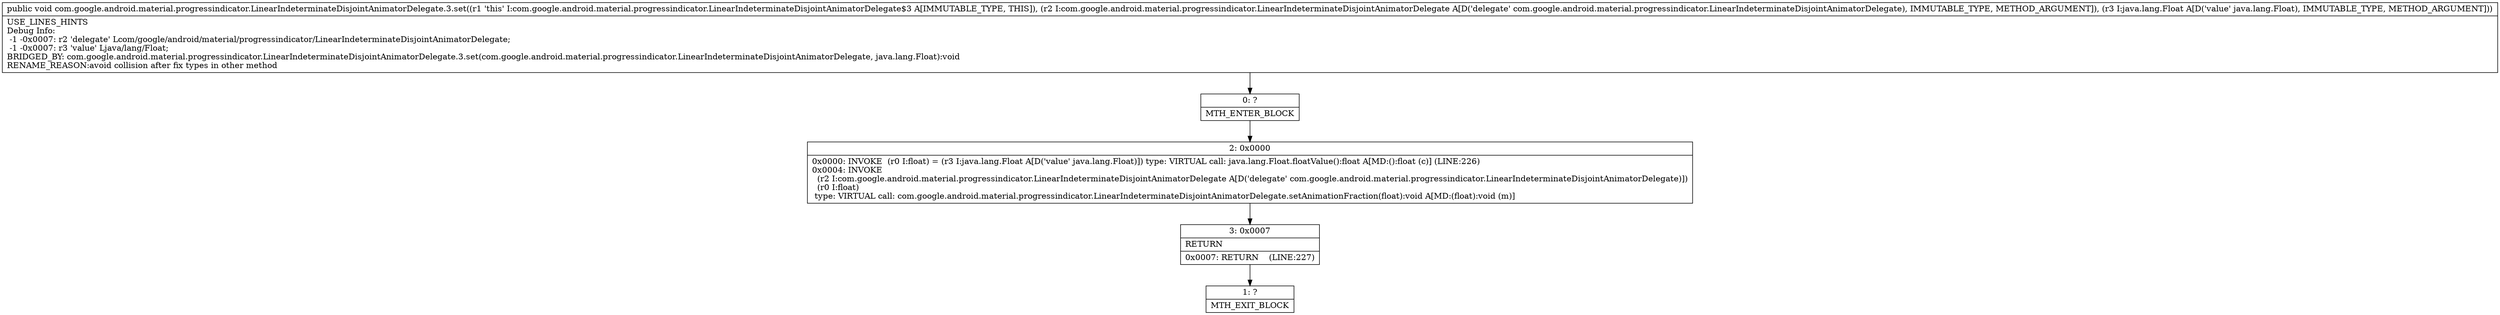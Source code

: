 digraph "CFG forcom.google.android.material.progressindicator.LinearIndeterminateDisjointAnimatorDelegate.3.set(Lcom\/google\/android\/material\/progressindicator\/LinearIndeterminateDisjointAnimatorDelegate;Ljava\/lang\/Float;)V" {
Node_0 [shape=record,label="{0\:\ ?|MTH_ENTER_BLOCK\l}"];
Node_2 [shape=record,label="{2\:\ 0x0000|0x0000: INVOKE  (r0 I:float) = (r3 I:java.lang.Float A[D('value' java.lang.Float)]) type: VIRTUAL call: java.lang.Float.floatValue():float A[MD:():float (c)] (LINE:226)\l0x0004: INVOKE  \l  (r2 I:com.google.android.material.progressindicator.LinearIndeterminateDisjointAnimatorDelegate A[D('delegate' com.google.android.material.progressindicator.LinearIndeterminateDisjointAnimatorDelegate)])\l  (r0 I:float)\l type: VIRTUAL call: com.google.android.material.progressindicator.LinearIndeterminateDisjointAnimatorDelegate.setAnimationFraction(float):void A[MD:(float):void (m)]\l}"];
Node_3 [shape=record,label="{3\:\ 0x0007|RETURN\l|0x0007: RETURN    (LINE:227)\l}"];
Node_1 [shape=record,label="{1\:\ ?|MTH_EXIT_BLOCK\l}"];
MethodNode[shape=record,label="{public void com.google.android.material.progressindicator.LinearIndeterminateDisjointAnimatorDelegate.3.set((r1 'this' I:com.google.android.material.progressindicator.LinearIndeterminateDisjointAnimatorDelegate$3 A[IMMUTABLE_TYPE, THIS]), (r2 I:com.google.android.material.progressindicator.LinearIndeterminateDisjointAnimatorDelegate A[D('delegate' com.google.android.material.progressindicator.LinearIndeterminateDisjointAnimatorDelegate), IMMUTABLE_TYPE, METHOD_ARGUMENT]), (r3 I:java.lang.Float A[D('value' java.lang.Float), IMMUTABLE_TYPE, METHOD_ARGUMENT]))  | USE_LINES_HINTS\lDebug Info:\l  \-1 \-0x0007: r2 'delegate' Lcom\/google\/android\/material\/progressindicator\/LinearIndeterminateDisjointAnimatorDelegate;\l  \-1 \-0x0007: r3 'value' Ljava\/lang\/Float;\lBRIDGED_BY: com.google.android.material.progressindicator.LinearIndeterminateDisjointAnimatorDelegate.3.set(com.google.android.material.progressindicator.LinearIndeterminateDisjointAnimatorDelegate, java.lang.Float):void\lRENAME_REASON:avoid collision after fix types in other method\l}"];
MethodNode -> Node_0;Node_0 -> Node_2;
Node_2 -> Node_3;
Node_3 -> Node_1;
}

